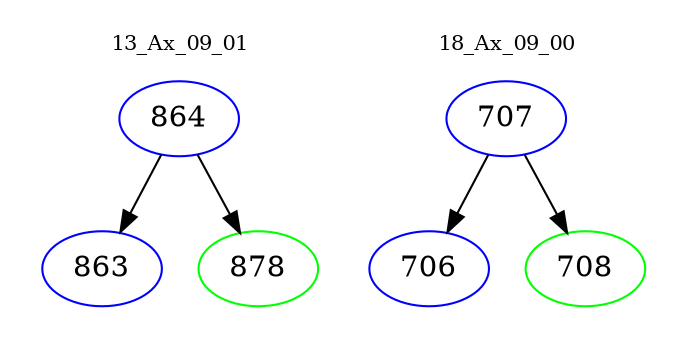 digraph{
subgraph cluster_0 {
color = white
label = "13_Ax_09_01";
fontsize=10;
T0_864 [label="864", color="blue"]
T0_864 -> T0_863 [color="black"]
T0_863 [label="863", color="blue"]
T0_864 -> T0_878 [color="black"]
T0_878 [label="878", color="green"]
}
subgraph cluster_1 {
color = white
label = "18_Ax_09_00";
fontsize=10;
T1_707 [label="707", color="blue"]
T1_707 -> T1_706 [color="black"]
T1_706 [label="706", color="blue"]
T1_707 -> T1_708 [color="black"]
T1_708 [label="708", color="green"]
}
}
